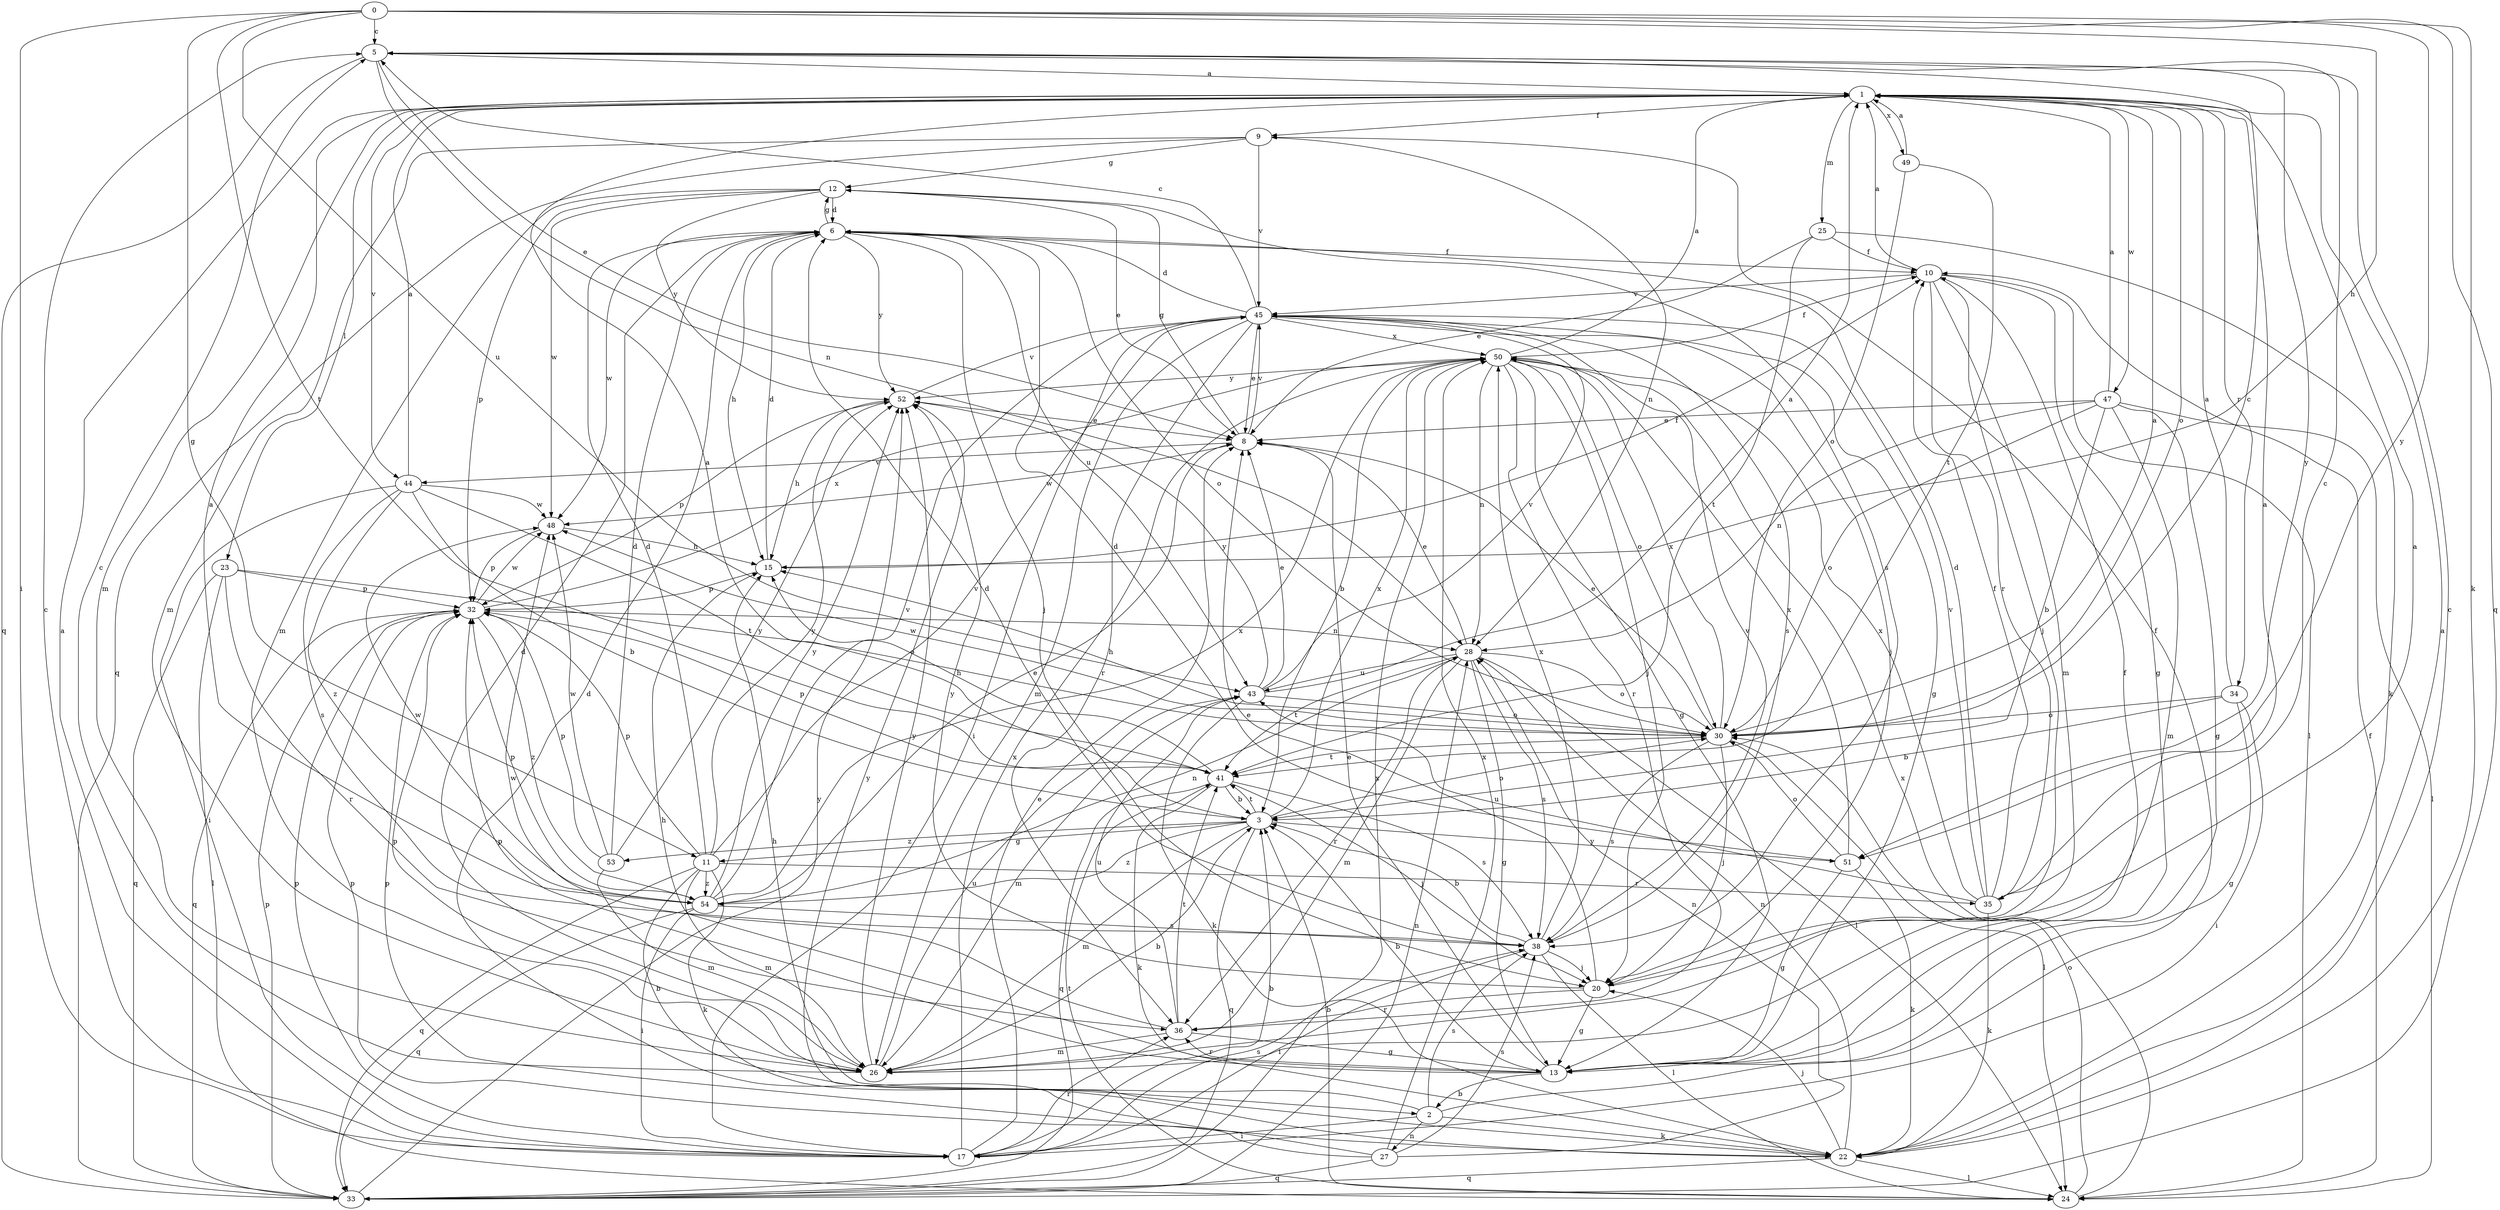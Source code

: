 strict digraph  {
0;
1;
2;
3;
5;
6;
8;
9;
10;
11;
12;
13;
15;
17;
20;
22;
23;
24;
25;
26;
27;
28;
30;
32;
33;
34;
35;
36;
38;
41;
43;
44;
45;
47;
48;
49;
50;
51;
52;
53;
54;
0 -> 5  [label=c];
0 -> 11  [label=g];
0 -> 15  [label=h];
0 -> 17  [label=i];
0 -> 22  [label=k];
0 -> 33  [label=q];
0 -> 41  [label=t];
0 -> 43  [label=u];
0 -> 51  [label=y];
1 -> 9  [label=f];
1 -> 23  [label=l];
1 -> 25  [label=m];
1 -> 26  [label=m];
1 -> 30  [label=o];
1 -> 34  [label=r];
1 -> 44  [label=v];
1 -> 47  [label=w];
1 -> 49  [label=x];
2 -> 9  [label=f];
2 -> 15  [label=h];
2 -> 17  [label=i];
2 -> 22  [label=k];
2 -> 27  [label=n];
2 -> 38  [label=s];
3 -> 1  [label=a];
3 -> 11  [label=g];
3 -> 26  [label=m];
3 -> 30  [label=o];
3 -> 33  [label=q];
3 -> 41  [label=t];
3 -> 50  [label=x];
3 -> 51  [label=y];
3 -> 53  [label=z];
3 -> 54  [label=z];
5 -> 1  [label=a];
5 -> 8  [label=e];
5 -> 28  [label=n];
5 -> 33  [label=q];
5 -> 51  [label=y];
6 -> 10  [label=f];
6 -> 12  [label=g];
6 -> 15  [label=h];
6 -> 20  [label=j];
6 -> 30  [label=o];
6 -> 43  [label=u];
6 -> 48  [label=w];
6 -> 52  [label=y];
8 -> 12  [label=g];
8 -> 44  [label=v];
8 -> 45  [label=v];
8 -> 48  [label=w];
9 -> 12  [label=g];
9 -> 26  [label=m];
9 -> 28  [label=n];
9 -> 33  [label=q];
9 -> 45  [label=v];
10 -> 1  [label=a];
10 -> 13  [label=g];
10 -> 20  [label=j];
10 -> 24  [label=l];
10 -> 26  [label=m];
10 -> 35  [label=r];
10 -> 45  [label=v];
11 -> 2  [label=b];
11 -> 6  [label=d];
11 -> 22  [label=k];
11 -> 26  [label=m];
11 -> 32  [label=p];
11 -> 33  [label=q];
11 -> 35  [label=r];
11 -> 45  [label=v];
11 -> 52  [label=y];
11 -> 54  [label=z];
12 -> 6  [label=d];
12 -> 8  [label=e];
12 -> 26  [label=m];
12 -> 32  [label=p];
12 -> 38  [label=s];
12 -> 48  [label=w];
12 -> 52  [label=y];
13 -> 2  [label=b];
13 -> 3  [label=b];
13 -> 8  [label=e];
13 -> 10  [label=f];
13 -> 15  [label=h];
13 -> 32  [label=p];
13 -> 36  [label=r];
15 -> 6  [label=d];
15 -> 10  [label=f];
15 -> 32  [label=p];
17 -> 1  [label=a];
17 -> 3  [label=b];
17 -> 5  [label=c];
17 -> 8  [label=e];
17 -> 32  [label=p];
17 -> 36  [label=r];
17 -> 38  [label=s];
17 -> 50  [label=x];
20 -> 1  [label=a];
20 -> 8  [label=e];
20 -> 13  [label=g];
20 -> 36  [label=r];
20 -> 52  [label=y];
22 -> 1  [label=a];
22 -> 5  [label=c];
22 -> 20  [label=j];
22 -> 24  [label=l];
22 -> 28  [label=n];
22 -> 32  [label=p];
22 -> 33  [label=q];
22 -> 52  [label=y];
23 -> 24  [label=l];
23 -> 30  [label=o];
23 -> 32  [label=p];
23 -> 33  [label=q];
23 -> 36  [label=r];
24 -> 3  [label=b];
24 -> 10  [label=f];
24 -> 30  [label=o];
24 -> 41  [label=t];
24 -> 50  [label=x];
25 -> 8  [label=e];
25 -> 10  [label=f];
25 -> 22  [label=k];
25 -> 41  [label=t];
26 -> 3  [label=b];
26 -> 5  [label=c];
26 -> 6  [label=d];
26 -> 32  [label=p];
26 -> 43  [label=u];
26 -> 52  [label=y];
27 -> 6  [label=d];
27 -> 28  [label=n];
27 -> 32  [label=p];
27 -> 33  [label=q];
27 -> 38  [label=s];
27 -> 50  [label=x];
28 -> 8  [label=e];
28 -> 13  [label=g];
28 -> 24  [label=l];
28 -> 26  [label=m];
28 -> 30  [label=o];
28 -> 36  [label=r];
28 -> 38  [label=s];
28 -> 41  [label=t];
28 -> 43  [label=u];
30 -> 1  [label=a];
30 -> 5  [label=c];
30 -> 8  [label=e];
30 -> 15  [label=h];
30 -> 20  [label=j];
30 -> 24  [label=l];
30 -> 38  [label=s];
30 -> 41  [label=t];
30 -> 48  [label=w];
30 -> 50  [label=x];
32 -> 28  [label=n];
32 -> 33  [label=q];
32 -> 48  [label=w];
32 -> 50  [label=x];
32 -> 54  [label=z];
33 -> 28  [label=n];
33 -> 32  [label=p];
33 -> 50  [label=x];
33 -> 52  [label=y];
34 -> 1  [label=a];
34 -> 3  [label=b];
34 -> 13  [label=g];
34 -> 17  [label=i];
34 -> 30  [label=o];
35 -> 1  [label=a];
35 -> 5  [label=c];
35 -> 6  [label=d];
35 -> 10  [label=f];
35 -> 22  [label=k];
35 -> 43  [label=u];
35 -> 45  [label=v];
35 -> 50  [label=x];
36 -> 13  [label=g];
36 -> 26  [label=m];
36 -> 41  [label=t];
36 -> 43  [label=u];
36 -> 48  [label=w];
38 -> 3  [label=b];
38 -> 6  [label=d];
38 -> 17  [label=i];
38 -> 20  [label=j];
38 -> 24  [label=l];
38 -> 45  [label=v];
38 -> 50  [label=x];
41 -> 3  [label=b];
41 -> 15  [label=h];
41 -> 20  [label=j];
41 -> 22  [label=k];
41 -> 32  [label=p];
41 -> 33  [label=q];
41 -> 38  [label=s];
43 -> 1  [label=a];
43 -> 8  [label=e];
43 -> 22  [label=k];
43 -> 26  [label=m];
43 -> 30  [label=o];
43 -> 45  [label=v];
43 -> 52  [label=y];
44 -> 1  [label=a];
44 -> 3  [label=b];
44 -> 17  [label=i];
44 -> 38  [label=s];
44 -> 41  [label=t];
44 -> 48  [label=w];
44 -> 54  [label=z];
45 -> 5  [label=c];
45 -> 6  [label=d];
45 -> 8  [label=e];
45 -> 13  [label=g];
45 -> 17  [label=i];
45 -> 20  [label=j];
45 -> 26  [label=m];
45 -> 36  [label=r];
45 -> 38  [label=s];
45 -> 50  [label=x];
47 -> 1  [label=a];
47 -> 3  [label=b];
47 -> 8  [label=e];
47 -> 13  [label=g];
47 -> 24  [label=l];
47 -> 26  [label=m];
47 -> 28  [label=n];
47 -> 30  [label=o];
48 -> 15  [label=h];
48 -> 32  [label=p];
49 -> 1  [label=a];
49 -> 30  [label=o];
49 -> 41  [label=t];
50 -> 1  [label=a];
50 -> 3  [label=b];
50 -> 10  [label=f];
50 -> 13  [label=g];
50 -> 20  [label=j];
50 -> 28  [label=n];
50 -> 30  [label=o];
50 -> 36  [label=r];
50 -> 52  [label=y];
51 -> 6  [label=d];
51 -> 13  [label=g];
51 -> 22  [label=k];
51 -> 30  [label=o];
51 -> 50  [label=x];
52 -> 8  [label=e];
52 -> 15  [label=h];
52 -> 32  [label=p];
52 -> 45  [label=v];
53 -> 6  [label=d];
53 -> 26  [label=m];
53 -> 32  [label=p];
53 -> 48  [label=w];
53 -> 52  [label=y];
54 -> 1  [label=a];
54 -> 8  [label=e];
54 -> 17  [label=i];
54 -> 28  [label=n];
54 -> 32  [label=p];
54 -> 33  [label=q];
54 -> 38  [label=s];
54 -> 45  [label=v];
54 -> 48  [label=w];
54 -> 50  [label=x];
54 -> 52  [label=y];
}

